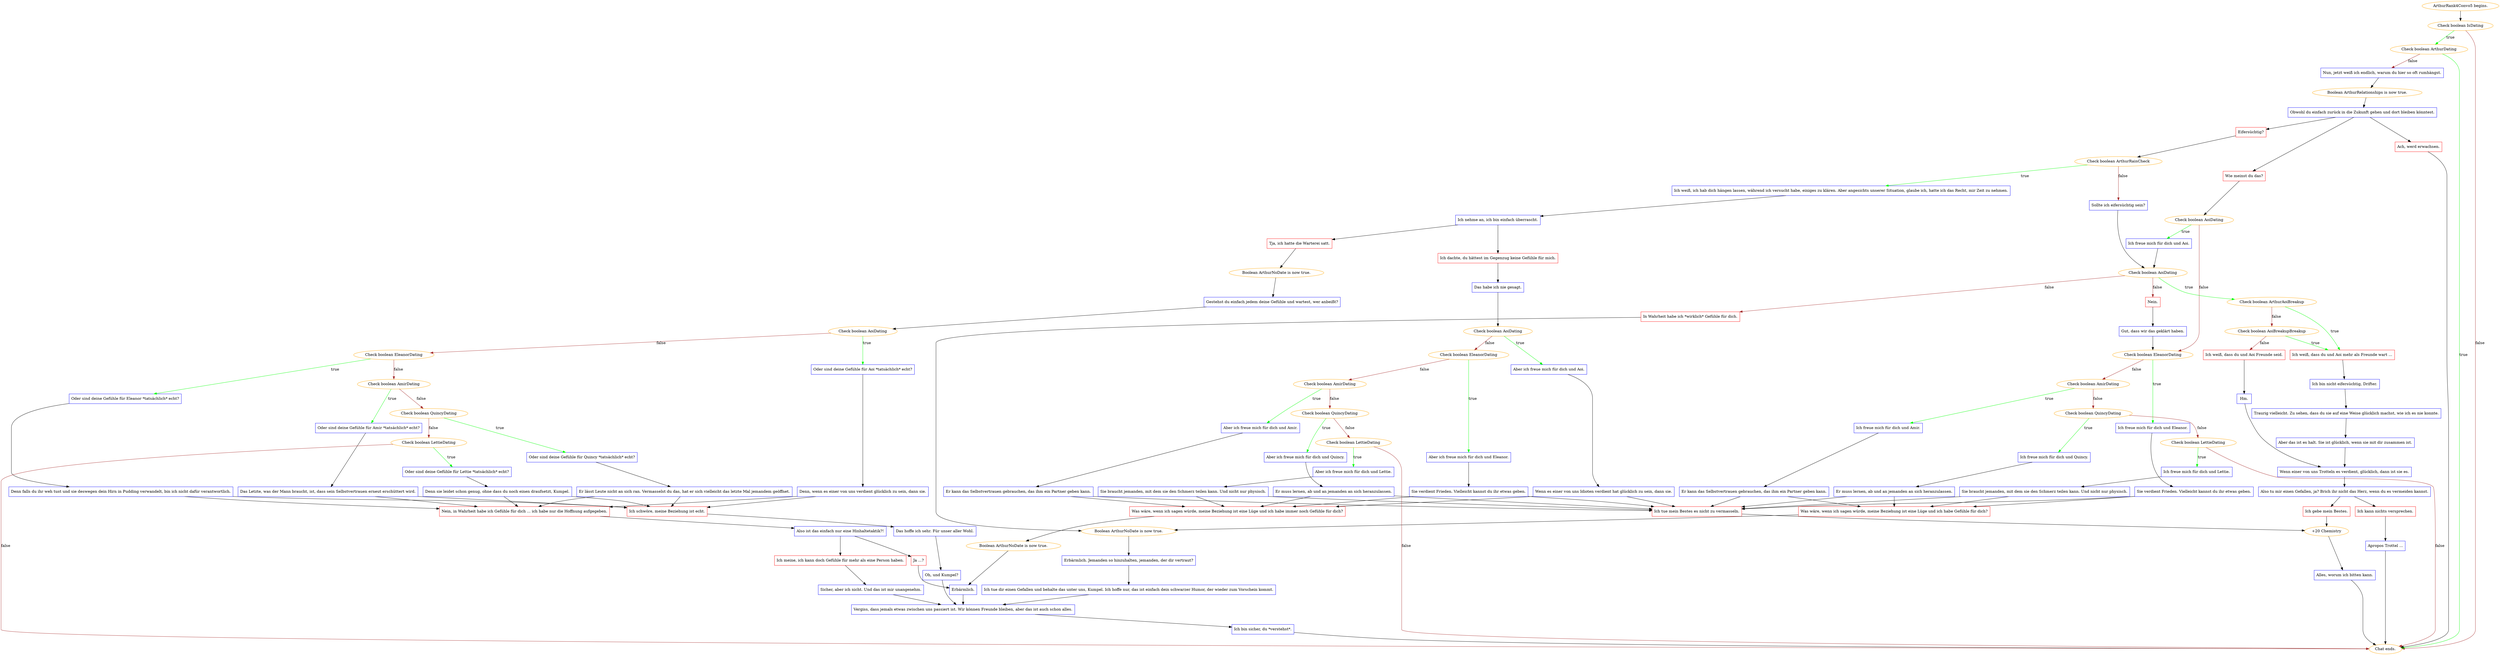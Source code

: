 digraph {
	"ArthurRank4Convo5 begins." [color=orange];
		"ArthurRank4Convo5 begins." -> j2018845881;
	j2018845881 [label="Check boolean IsDating",color=orange];
		j2018845881 -> j2993237603 [label=true,color=green];
		j2018845881 -> "Chat ends." [label=false,color=brown];
	j2993237603 [label="Check boolean ArthurDating",color=orange];
		j2993237603 -> "Chat ends." [label=true,color=green];
		j2993237603 -> j1624402234 [label=false,color=brown];
	"Chat ends." [color=orange];
	j1624402234 [label="Nun, jetzt weiß ich endlich, warum du hier so oft rumhängst.",shape=box,color=blue];
		j1624402234 -> j3649799254;
	j3649799254 [label="Boolean ArthurRelationships is now true.",color=orange];
		j3649799254 -> j52460321;
	j52460321 [label="Obwohl du einfach zurück in die Zukunft gehen und dort bleiben könntest.",shape=box,color=blue];
		j52460321 -> j771030641;
		j52460321 -> j4041416862;
		j52460321 -> j945381937;
	j771030641 [label="Ach, werd erwachsen.",shape=box,color=red];
		j771030641 -> "Chat ends.";
	j4041416862 [label="Eifersüchtig?",shape=box,color=red];
		j4041416862 -> j1876090925;
	j945381937 [label="Wie meinst du das?",shape=box,color=red];
		j945381937 -> j3574252422;
	j1876090925 [label="Check boolean ArthurRainCheck",color=orange];
		j1876090925 -> j2189024413 [label=true,color=green];
		j1876090925 -> j130929763 [label=false,color=brown];
	j3574252422 [label="Check boolean AoiDating",color=orange];
		j3574252422 -> j858236025 [label=true,color=green];
		j3574252422 -> j1759626161 [label=false,color=brown];
	j2189024413 [label="Ich weiß, ich hab dich hängen lassen, während ich versucht habe, einiges zu klären. Aber angesichts unserer Situation, glaube ich, hatte ich das Recht, mir Zeit zu nehmen.",shape=box,color=blue];
		j2189024413 -> j2835224399;
	j130929763 [label="Sollte ich eifersüchtig sein?",shape=box,color=blue];
		j130929763 -> j2279261553;
	j858236025 [label="Ich freue mich für dich und Aoi.",shape=box,color=blue];
		j858236025 -> j2279261553;
	j1759626161 [label="Check boolean EleanorDating",color=orange];
		j1759626161 -> j747875921 [label=true,color=green];
		j1759626161 -> j4274557196 [label=false,color=brown];
	j2835224399 [label="Ich nehme an, ich bin einfach überrascht.",shape=box,color=blue];
		j2835224399 -> j2006658132;
		j2835224399 -> j835456037;
	j2279261553 [label="Check boolean AoiDating",color=orange];
		j2279261553 -> j1863277533 [label=true,color=green];
		j2279261553 -> j2606024003 [label=false,color=brown];
		j2279261553 -> j3781682551 [label=false,color=brown];
	j747875921 [label="Ich freue mich für dich und Eleanor.",shape=box,color=blue];
		j747875921 -> j6753447;
	j4274557196 [label="Check boolean AmirDating",color=orange];
		j4274557196 -> j151379889 [label=true,color=green];
		j4274557196 -> j1675108729 [label=false,color=brown];
	j2006658132 [label="Ich dachte, du hättest im Gegenzug keine Gefühle für mich.",shape=box,color=red];
		j2006658132 -> j2520787411;
	j835456037 [label="Tja, ich hatte die Warterei satt.",shape=box,color=red];
		j835456037 -> j2213801268;
	j1863277533 [label="Check boolean ArthurAoiBreakup",color=orange];
		j1863277533 -> j1604375054 [label=true,color=green];
		j1863277533 -> j1641706424 [label=false,color=brown];
	j2606024003 [label="Nein.",shape=box,color=red];
		j2606024003 -> j357468099;
	j3781682551 [label="In Wahrheit habe ich *wirklich* Gefühle für dich.",shape=box,color=red];
		j3781682551 -> j770923204;
	j6753447 [label="Sie verdient Frieden. Vielleicht kannst du ihr etwas geben.",shape=box,color=blue];
		j6753447 -> j4240817979;
		j6753447 -> j143981689;
	j151379889 [label="Ich freue mich für dich und Amir.",shape=box,color=blue];
		j151379889 -> j886394628;
	j1675108729 [label="Check boolean QuincyDating",color=orange];
		j1675108729 -> j1311618799 [label=true,color=green];
		j1675108729 -> j3895399393 [label=false,color=brown];
	j2520787411 [label="Das habe ich nie gesagt.",shape=box,color=blue];
		j2520787411 -> j1292584064;
	j2213801268 [label="Boolean ArthurNoDate is now true.",color=orange];
		j2213801268 -> j1437013433;
	j1604375054 [label="Ich weiß, dass du und Aoi mehr als Freunde wart ...",shape=box,color=red];
		j1604375054 -> j3745956032;
	j1641706424 [label="Check boolean AoiBreakupBreakup",color=orange];
		j1641706424 -> j1604375054 [label=true,color=green];
		j1641706424 -> j798920155 [label=false,color=brown];
	j357468099 [label="Gut, dass wir das geklärt haben.",shape=box,color=blue];
		j357468099 -> j1759626161;
	j770923204 [label="Boolean ArthurNoDate is now true.",color=orange];
		j770923204 -> j3415617924;
	j4240817979 [label="Ich tue mein Bestes es nicht zu vermasseln.",shape=box,color=red];
		j4240817979 -> j2458972294;
	j143981689 [label="Was wäre, wenn ich sagen würde, meine Beziehung ist eine Lüge und ich habe Gefühle für dich?",shape=box,color=red];
		j143981689 -> j770923204;
	j886394628 [label="Er kann das Selbstvertrauen gebrauchen, das ihm ein Partner geben kann.",shape=box,color=blue];
		j886394628 -> j4240817979;
		j886394628 -> j143981689;
	j1311618799 [label="Ich freue mich für dich und Quincy.",shape=box,color=blue];
		j1311618799 -> j2378660669;
	j3895399393 [label="Check boolean LettieDating",color=orange];
		j3895399393 -> j340589936 [label=true,color=green];
		j3895399393 -> "Chat ends." [label=false,color=brown];
	j1292584064 [label="Check boolean AoiDating",color=orange];
		j1292584064 -> j3247855384 [label=true,color=green];
		j1292584064 -> j1044422633 [label=false,color=brown];
	j1437013433 [label="Gestehst du einfach jedem deine Gefühle und wartest, wer anbeißt?",shape=box,color=blue];
		j1437013433 -> j2578975380;
	j3745956032 [label="Ich bin nicht eifersüchtig, Drifter.",shape=box,color=blue];
		j3745956032 -> j589053837;
	j798920155 [label="Ich weiß, dass du und Aoi Freunde seid.",shape=box,color=red];
		j798920155 -> j1776836267;
	j3415617924 [label="Erbärmlich. Jemanden so hinzuhalten, jemanden, der dir vertraut?",shape=box,color=blue];
		j3415617924 -> j2518057542;
	j2458972294 [label="+20 Chemistry",color=orange];
		j2458972294 -> j3823139383;
	j2378660669 [label="Er muss lernen, ab und an jemanden an sich heranzulassen.",shape=box,color=blue];
		j2378660669 -> j4240817979;
		j2378660669 -> j143981689;
	j340589936 [label="Ich freue mich für dich und Lettie.",shape=box,color=blue];
		j340589936 -> j3548632754;
	j3247855384 [label="Aber ich freue mich für dich und Aoi.",shape=box,color=blue];
		j3247855384 -> j2059479980;
	j1044422633 [label="Check boolean EleanorDating",color=orange];
		j1044422633 -> j1820491833 [label=true,color=green];
		j1044422633 -> j2191467577 [label=false,color=brown];
	j2578975380 [label="Check boolean AoiDating",color=orange];
		j2578975380 -> j3786269880 [label=true,color=green];
		j2578975380 -> j1553816266 [label=false,color=brown];
	j589053837 [label="Traurig vielleicht. Zu sehen, dass du sie auf eine Weise glücklich machst, wie ich es nie konnte.",shape=box,color=blue];
		j589053837 -> j685921097;
	j1776836267 [label="Hm.",shape=box,color=blue];
		j1776836267 -> j2963960822;
	j2518057542 [label="Ich tue dir einen Gefallen und behalte das unter uns, Kumpel. Ich hoffe nur, das ist einfach dein schwarzer Humor, der wieder zum Vorschein kommt.",shape=box,color=blue];
		j2518057542 -> j2351314272;
	j3823139383 [label="Alles, worum ich bitten kann.",shape=box,color=blue];
		j3823139383 -> "Chat ends.";
	j3548632754 [label="Sie braucht jemanden, mit dem sie den Schmerz teilen kann. Und nicht nur physisch.",shape=box,color=blue];
		j3548632754 -> j4240817979;
		j3548632754 -> j143981689;
	j2059479980 [label="Wenn es einer von uns Idioten verdient hat glücklich zu sein, dann sie.",shape=box,color=blue];
		j2059479980 -> j4240817979;
		j2059479980 -> j3481753700;
	j1820491833 [label="Aber ich freue mich für dich und Eleanor.",shape=box,color=blue];
		j1820491833 -> j2673707285;
	j2191467577 [label="Check boolean AmirDating",color=orange];
		j2191467577 -> j3870090382 [label=true,color=green];
		j2191467577 -> j3786569169 [label=false,color=brown];
	j3786269880 [label="Oder sind deine Gefühle für Aoi *tatsächlich* echt?",shape=box,color=blue];
		j3786269880 -> j3627100511;
	j1553816266 [label="Check boolean EleanorDating",color=orange];
		j1553816266 -> j1242311947 [label=true,color=green];
		j1553816266 -> j2704905820 [label=false,color=brown];
	j685921097 [label="Aber das ist es halt. Sie ist glücklich, wenn sie mit dir zusammen ist.",shape=box,color=blue];
		j685921097 -> j2963960822;
	j2963960822 [label="Wenn einer von uns Trotteln es verdient, glücklich, dann ist sie es.",shape=box,color=blue];
		j2963960822 -> j1999197420;
	j2351314272 [label="Vergiss, dass jemals etwas zwischen uns passiert ist. Wir können Freunde bleiben, aber das ist auch schon alles.",shape=box,color=blue];
		j2351314272 -> j991353108;
	j3481753700 [label="Was wäre, wenn ich sagen würde, meine Beziehung ist eine Lüge und ich habe immer noch Gefühle für dich?",shape=box,color=red];
		j3481753700 -> j3779300858;
	j2673707285 [label="Sie verdient Frieden. Vielleicht kannst du ihr etwas geben.",shape=box,color=blue];
		j2673707285 -> j4240817979;
		j2673707285 -> j3481753700;
	j3870090382 [label="Aber ich freue mich für dich und Amir.",shape=box,color=blue];
		j3870090382 -> j3988211036;
	j3786569169 [label="Check boolean QuincyDating",color=orange];
		j3786569169 -> j4193230490 [label=true,color=green];
		j3786569169 -> j500909637 [label=false,color=brown];
	j3627100511 [label="Denn, wenn es einer von uns verdient glücklich zu sein, dann sie.",shape=box,color=blue];
		j3627100511 -> j1490068540;
		j3627100511 -> j1429628404;
	j1242311947 [label="Oder sind deine Gefühle für Eleanor *tatsächlich* echt?",shape=box,color=blue];
		j1242311947 -> j2242015569;
	j2704905820 [label="Check boolean AmirDating",color=orange];
		j2704905820 -> j3368454546 [label=true,color=green];
		j2704905820 -> j1535484838 [label=false,color=brown];
	j1999197420 [label="Also tu mir einen Gefallen, ja? Brich ihr nicht das Herz, wenn du es vermeiden kannst.",shape=box,color=blue];
		j1999197420 -> j2028584955;
		j1999197420 -> j1349735643;
	j991353108 [label="Ich bin sicher, du *verstehst*.",shape=box,color=blue];
		j991353108 -> "Chat ends.";
	j3779300858 [label="Boolean ArthurNoDate is now true.",color=orange];
		j3779300858 -> j3993304260;
	j3988211036 [label="Er kann das Selbstvertrauen gebrauchen, das ihm ein Partner geben kann.",shape=box,color=blue];
		j3988211036 -> j4240817979;
		j3988211036 -> j3481753700;
	j4193230490 [label="Aber ich freue mich für dich und Quincy.",shape=box,color=blue];
		j4193230490 -> j1716238983;
	j500909637 [label="Check boolean LettieDating",color=orange];
		j500909637 -> j1847100160 [label=true,color=green];
		j500909637 -> "Chat ends." [label=false,color=brown];
	j1490068540 [label="Ich schwöre, meine Beziehung ist echt.",shape=box,color=red];
		j1490068540 -> j2007338068;
	j1429628404 [label="Nein, in Wahrheit habe ich Gefühle für dich ... ich habe nur die Hoffnung aufgegeben.",shape=box,color=red];
		j1429628404 -> j2963913418;
	j2242015569 [label="Denn falls du ihr weh tust und sie deswegen dein Hirn in Pudding verwandelt, bin ich nicht dafür verantwortlich.",shape=box,color=blue];
		j2242015569 -> j1490068540;
		j2242015569 -> j1429628404;
	j3368454546 [label="Oder sind deine Gefühle für Amir *tatsächlich* echt?",shape=box,color=blue];
		j3368454546 -> j1015167762;
	j1535484838 [label="Check boolean QuincyDating",color=orange];
		j1535484838 -> j2257019722 [label=true,color=green];
		j1535484838 -> j2093702655 [label=false,color=brown];
	j2028584955 [label="Ich gebe mein Bestes.",shape=box,color=red];
		j2028584955 -> j2458972294;
	j1349735643 [label="Ich kann nichts versprechen.",shape=box,color=red];
		j1349735643 -> j1170500877;
	j3993304260 [label="Erbärmlich.",shape=box,color=blue];
		j3993304260 -> j2351314272;
	j1716238983 [label="Er muss lernen, ab und an jemanden an sich heranzulassen.",shape=box,color=blue];
		j1716238983 -> j4240817979;
		j1716238983 -> j3481753700;
	j1847100160 [label="Aber ich freue mich für dich und Lettie.",shape=box,color=blue];
		j1847100160 -> j1427122264;
	j2007338068 [label="Das hoffe ich sehr. Für unser aller Wohl.",shape=box,color=blue];
		j2007338068 -> j2812195821;
	j2963913418 [label="Also ist das einfach nur eine Hinhaltetaktik?!",shape=box,color=blue];
		j2963913418 -> j15206316;
		j2963913418 -> j2707648723;
	j1015167762 [label="Das Letzte, was der Mann braucht, ist, dass sein Selbstvertrauen erneut erschüttert wird.",shape=box,color=blue];
		j1015167762 -> j1490068540;
		j1015167762 -> j1429628404;
	j2257019722 [label="Oder sind deine Gefühle für Quincy *tatsächlich* echt?",shape=box,color=blue];
		j2257019722 -> j3024953373;
	j2093702655 [label="Check boolean LettieDating",color=orange];
		j2093702655 -> j2547103131 [label=true,color=green];
		j2093702655 -> "Chat ends." [label=false,color=brown];
	j1170500877 [label="Apropos Trottel ...",shape=box,color=blue];
		j1170500877 -> "Chat ends.";
	j1427122264 [label="Sie braucht jemanden, mit dem sie den Schmerz teilen kann. Und nicht nur physisch.",shape=box,color=blue];
		j1427122264 -> j4240817979;
		j1427122264 -> j3481753700;
	j2812195821 [label="Oh, und Kumpel?",shape=box,color=blue];
		j2812195821 -> j2351314272;
	j15206316 [label="Ich meine, ich kann doch Gefühle für mehr als eine Person haben.",shape=box,color=red];
		j15206316 -> j615684532;
	j2707648723 [label="Ja ...?",shape=box,color=red];
		j2707648723 -> j3993304260;
	j3024953373 [label="Er lässt Leute nicht an sich ran. Vermasselst du das, hat er sich vielleicht das letzte Mal jemandem geöffnet.",shape=box,color=blue];
		j3024953373 -> j1490068540;
		j3024953373 -> j1429628404;
	j2547103131 [label="Oder sind deine Gefühle für Lettie *tatsächlich* echt?",shape=box,color=blue];
		j2547103131 -> j68505827;
	j615684532 [label="Sicher, aber ich nicht. Und das ist mir unangenehm.",shape=box,color=blue];
		j615684532 -> j2351314272;
	j68505827 [label="Denn sie leidet schon genug, ohne dass du noch einen draufsetzt, Kumpel.",shape=box,color=blue];
		j68505827 -> j1490068540;
		j68505827 -> j1429628404;
}